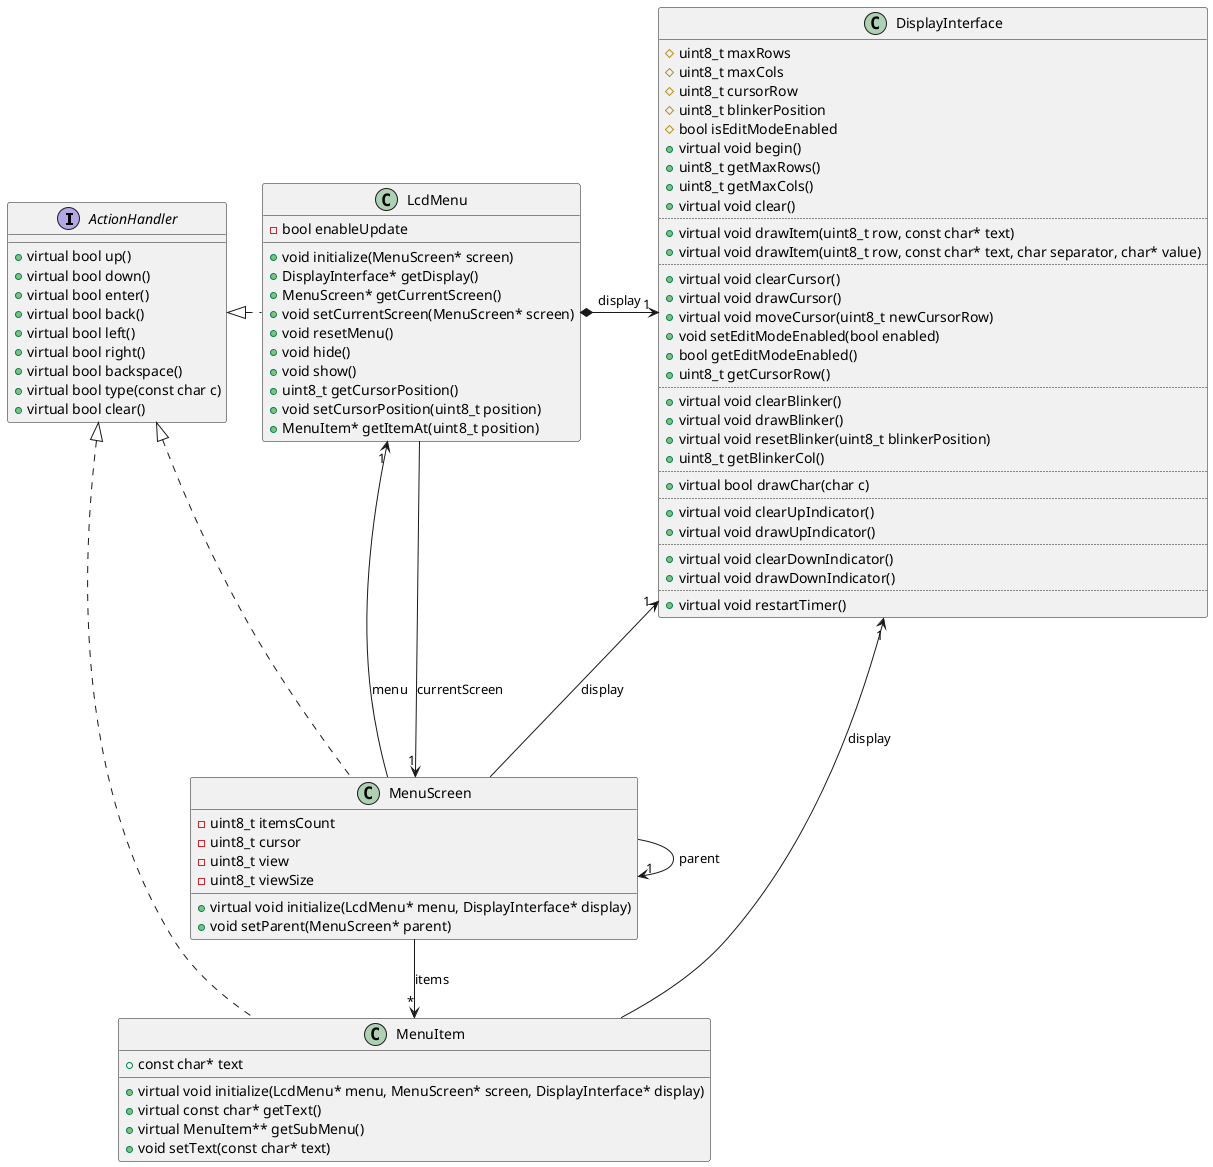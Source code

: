 @startuml
' https://www.plantuml.com/plantuml/uml/

interface ActionHandler {
    +virtual bool up()
    +virtual bool down()
    +virtual bool enter()
    +virtual bool back()
    +virtual bool left()
    +virtual bool right()
    +virtual bool backspace()
    +virtual bool type(const char c)
    +virtual bool clear()
}

class LcdMenu {
    -bool enableUpdate
    +void initialize(MenuScreen* screen)
    +DisplayInterface* getDisplay()
    +MenuScreen* getCurrentScreen()
    +void setCurrentScreen(MenuScreen* screen)
    +void resetMenu()
    +void hide()
    +void show()
    +uint8_t getCursorPosition()
    +void setCursorPosition(uint8_t position)
    +MenuItem* getItemAt(uint8_t position)
}

class MenuScreen {
    -uint8_t itemsCount
    -uint8_t cursor
    -uint8_t view
    -uint8_t viewSize
    +virtual void initialize(LcdMenu* menu, DisplayInterface* display)
    +void setParent(MenuScreen* parent)
}

class MenuItem {
    +const char* text
    +virtual void initialize(LcdMenu* menu, MenuScreen* screen, DisplayInterface* display)
    +virtual const char* getText()
    +virtual MenuItem** getSubMenu()
    +void setText(const char* text)
}

class DisplayInterface {
    #uint8_t maxRows
    #uint8_t maxCols
    #uint8_t cursorRow
    #uint8_t blinkerPosition
    #bool isEditModeEnabled
    +virtual void begin()
    +uint8_t getMaxRows()
    +uint8_t getMaxCols()
    +virtual void clear()
..
    +virtual void drawItem(uint8_t row, const char* text)
    +virtual void drawItem(uint8_t row, const char* text, char separator, char* value)
..
    +virtual void clearCursor()
    +virtual void drawCursor()
    +virtual void moveCursor(uint8_t newCursorRow)
    +void setEditModeEnabled(bool enabled)
    +bool getEditModeEnabled()
    +uint8_t getCursorRow()
..
    +virtual void clearBlinker()
    +virtual void drawBlinker()
    +virtual void resetBlinker(uint8_t blinkerPosition)
    +uint8_t getBlinkerCol()
..
    +virtual bool drawChar(char c)
..
    +virtual void clearUpIndicator()
    +virtual void drawUpIndicator()
..
    +virtual void clearDownIndicator()
    +virtual void drawDownIndicator()
..
    +virtual void restartTimer()
}

LcdMenu .l.|> ActionHandler 
MenuScreen .l.|> ActionHandler 
MenuItem .l.|> ActionHandler 
LcdMenu -d-> "1" MenuScreen : currentScreen
LcdMenu *-r-> "1" DisplayInterface : display
MenuScreen -d-> "*" MenuItem : items
MenuScreen -> "1" MenuScreen : parent
MenuScreen -u--> "1" DisplayInterface : display
MenuScreen -u--> "1" LcdMenu : menu
MenuItem -u--> "1" DisplayInterface : display
@enduml